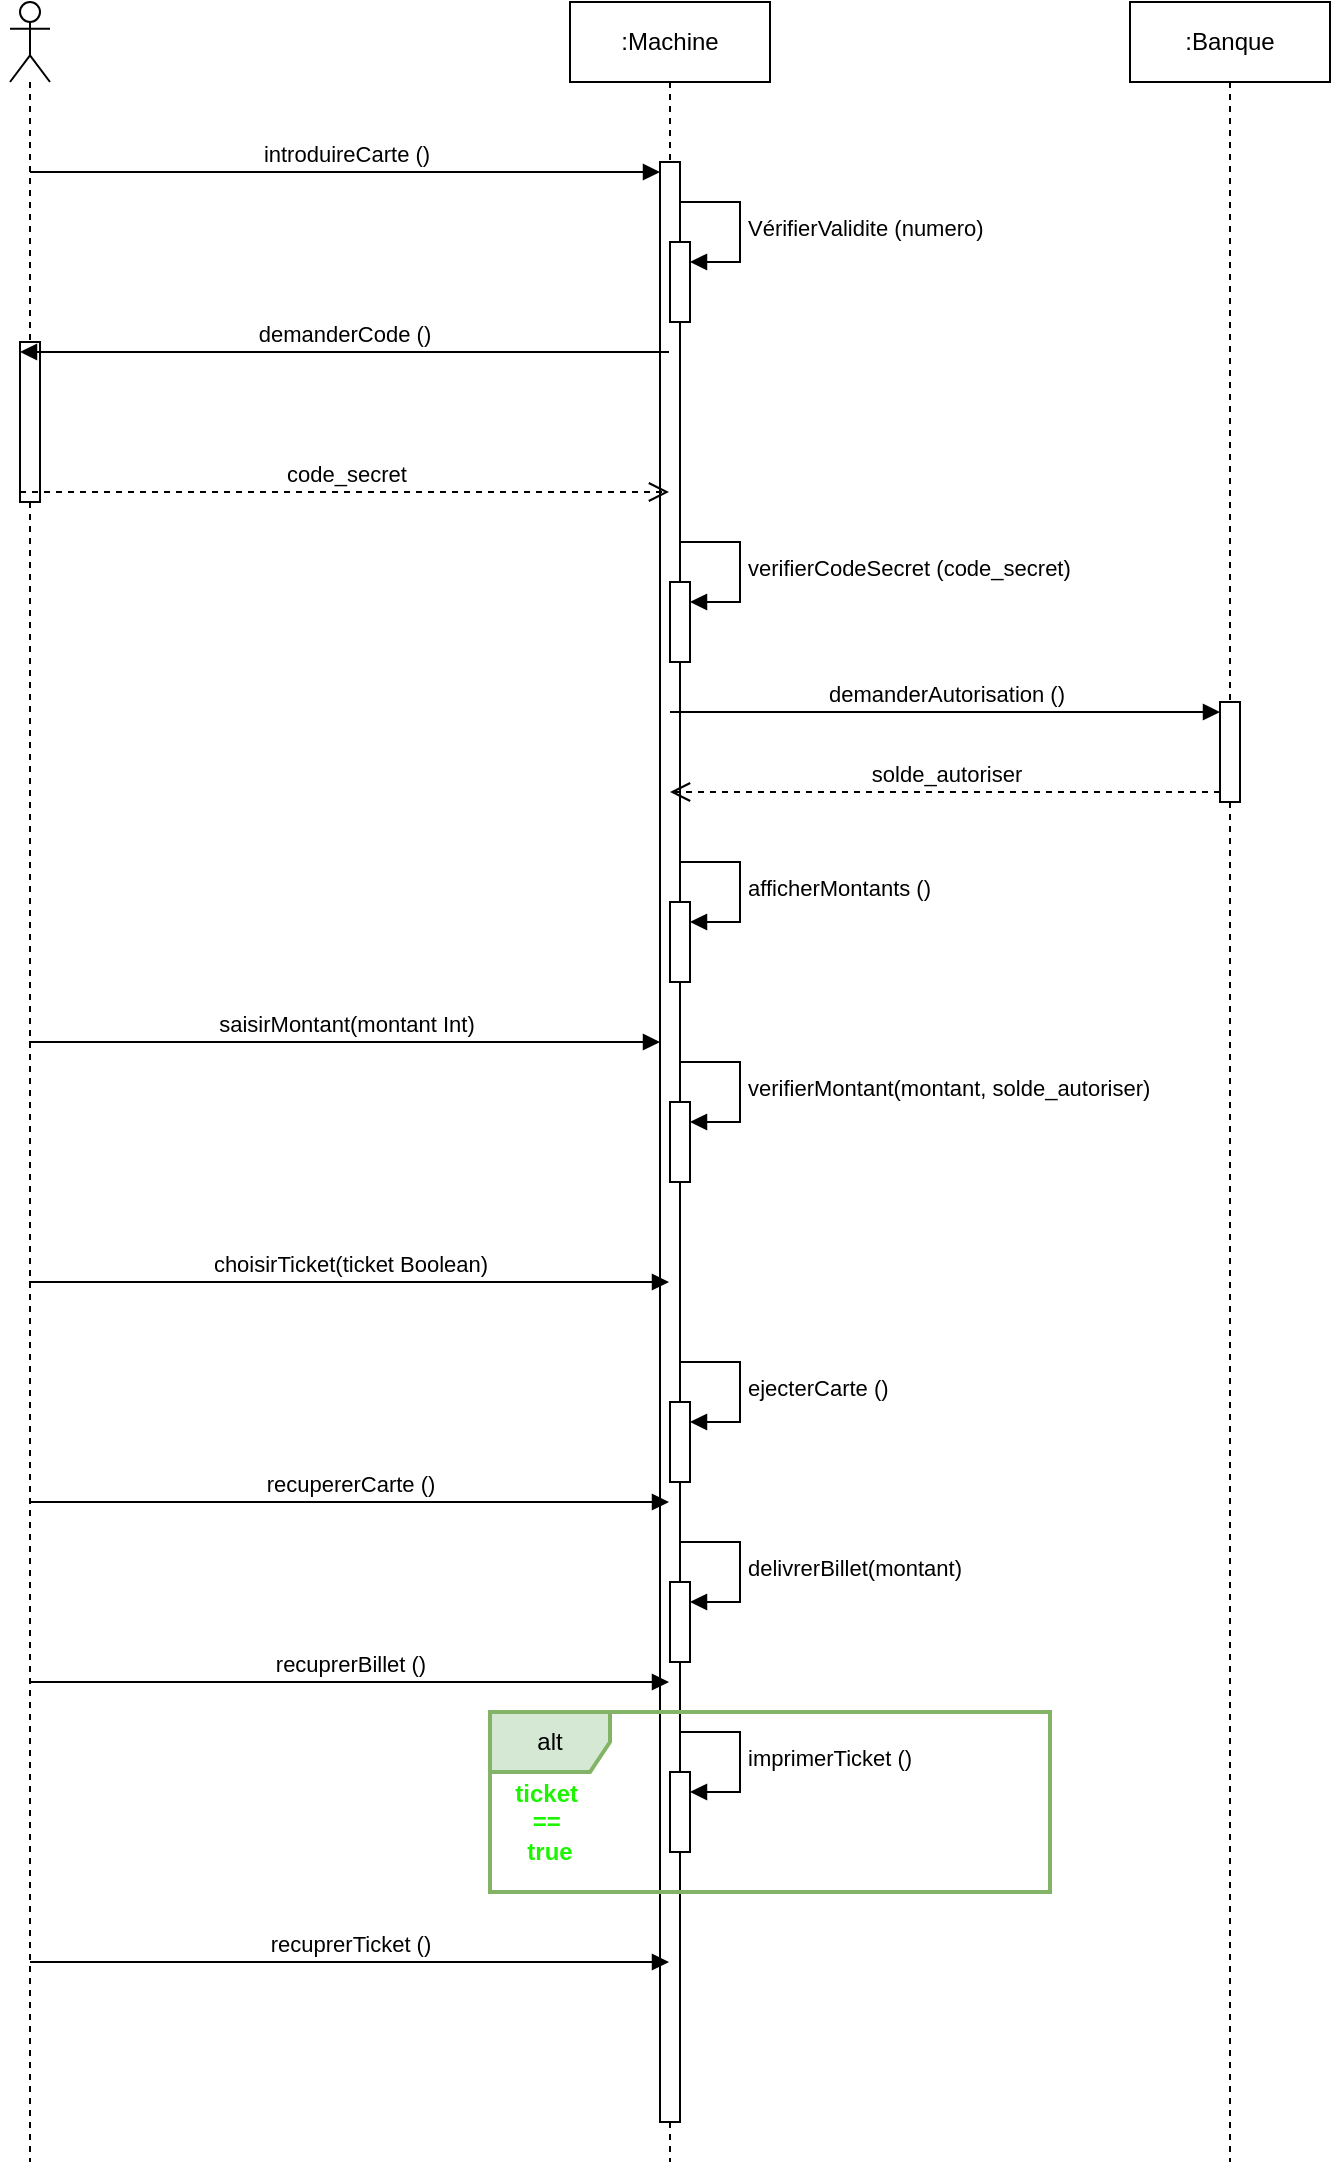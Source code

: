 <mxfile version="27.0.6">
  <diagram name="Page-1" id="tAxS5WnO4Zglxma8KiiK">
    <mxGraphModel dx="784" dy="1102" grid="1" gridSize="10" guides="1" tooltips="1" connect="1" arrows="1" fold="1" page="1" pageScale="1" pageWidth="827" pageHeight="1169" math="0" shadow="0">
      <root>
        <mxCell id="0" />
        <mxCell id="1" parent="0" />
        <mxCell id="MTxBIC-41gyzcu3u_ZrO-2" value="" style="shape=umlLifeline;perimeter=lifelinePerimeter;whiteSpace=wrap;html=1;container=1;dropTarget=0;collapsible=0;recursiveResize=0;outlineConnect=0;portConstraint=eastwest;newEdgeStyle={&quot;curved&quot;:0,&quot;rounded&quot;:0};participant=umlActor;" parent="1" vertex="1">
          <mxGeometry x="90" y="80" width="20" height="1080" as="geometry" />
        </mxCell>
        <mxCell id="MTxBIC-41gyzcu3u_ZrO-11" value="" style="html=1;points=[[0,0,0,0,5],[0,1,0,0,-5],[1,0,0,0,5],[1,1,0,0,-5]];perimeter=orthogonalPerimeter;outlineConnect=0;targetShapes=umlLifeline;portConstraint=eastwest;newEdgeStyle={&quot;curved&quot;:0,&quot;rounded&quot;:0};" parent="MTxBIC-41gyzcu3u_ZrO-2" vertex="1">
          <mxGeometry x="5" y="170" width="10" height="80" as="geometry" />
        </mxCell>
        <mxCell id="MTxBIC-41gyzcu3u_ZrO-3" value=":Machine" style="shape=umlLifeline;perimeter=lifelinePerimeter;whiteSpace=wrap;html=1;container=1;dropTarget=0;collapsible=0;recursiveResize=0;outlineConnect=0;portConstraint=eastwest;newEdgeStyle={&quot;curved&quot;:0,&quot;rounded&quot;:0};" parent="1" vertex="1">
          <mxGeometry x="370" y="80" width="100" height="1080" as="geometry" />
        </mxCell>
        <mxCell id="MTxBIC-41gyzcu3u_ZrO-8" value="" style="html=1;points=[[0,0,0,0,5],[0,1,0,0,-5],[1,0,0,0,5],[1,1,0,0,-5]];perimeter=orthogonalPerimeter;outlineConnect=0;targetShapes=umlLifeline;portConstraint=eastwest;newEdgeStyle={&quot;curved&quot;:0,&quot;rounded&quot;:0};" parent="MTxBIC-41gyzcu3u_ZrO-3" vertex="1">
          <mxGeometry x="45" y="80" width="10" height="980" as="geometry" />
        </mxCell>
        <mxCell id="MTxBIC-41gyzcu3u_ZrO-9" value="" style="html=1;points=[[0,0,0,0,5],[0,1,0,0,-5],[1,0,0,0,5],[1,1,0,0,-5]];perimeter=orthogonalPerimeter;outlineConnect=0;targetShapes=umlLifeline;portConstraint=eastwest;newEdgeStyle={&quot;curved&quot;:0,&quot;rounded&quot;:0};" parent="MTxBIC-41gyzcu3u_ZrO-3" vertex="1">
          <mxGeometry x="50" y="120" width="10" height="40" as="geometry" />
        </mxCell>
        <mxCell id="MTxBIC-41gyzcu3u_ZrO-10" value="VérifierValidite (numero)" style="html=1;align=left;spacingLeft=2;endArrow=block;rounded=0;edgeStyle=orthogonalEdgeStyle;curved=0;rounded=0;" parent="MTxBIC-41gyzcu3u_ZrO-3" target="MTxBIC-41gyzcu3u_ZrO-9" edge="1">
          <mxGeometry relative="1" as="geometry">
            <mxPoint x="55" y="100" as="sourcePoint" />
            <Array as="points">
              <mxPoint x="85" y="130" />
            </Array>
          </mxGeometry>
        </mxCell>
        <mxCell id="MTxBIC-41gyzcu3u_ZrO-14" value="" style="html=1;points=[[0,0,0,0,5],[0,1,0,0,-5],[1,0,0,0,5],[1,1,0,0,-5]];perimeter=orthogonalPerimeter;outlineConnect=0;targetShapes=umlLifeline;portConstraint=eastwest;newEdgeStyle={&quot;curved&quot;:0,&quot;rounded&quot;:0};" parent="MTxBIC-41gyzcu3u_ZrO-3" vertex="1">
          <mxGeometry x="50" y="290" width="10" height="40" as="geometry" />
        </mxCell>
        <mxCell id="MTxBIC-41gyzcu3u_ZrO-15" value="verifierCodeSecret (code_secret)" style="html=1;align=left;spacingLeft=2;endArrow=block;rounded=0;edgeStyle=orthogonalEdgeStyle;curved=0;rounded=0;" parent="MTxBIC-41gyzcu3u_ZrO-3" target="MTxBIC-41gyzcu3u_ZrO-14" edge="1">
          <mxGeometry relative="1" as="geometry">
            <mxPoint x="55" y="270" as="sourcePoint" />
            <Array as="points">
              <mxPoint x="85" y="300" />
            </Array>
          </mxGeometry>
        </mxCell>
        <mxCell id="MTxBIC-41gyzcu3u_ZrO-22" value="" style="html=1;points=[[0,0,0,0,5],[0,1,0,0,-5],[1,0,0,0,5],[1,1,0,0,-5]];perimeter=orthogonalPerimeter;outlineConnect=0;targetShapes=umlLifeline;portConstraint=eastwest;newEdgeStyle={&quot;curved&quot;:0,&quot;rounded&quot;:0};" parent="MTxBIC-41gyzcu3u_ZrO-3" vertex="1">
          <mxGeometry x="50" y="550" width="10" height="40" as="geometry" />
        </mxCell>
        <mxCell id="MTxBIC-41gyzcu3u_ZrO-23" value="verifierMontant(montant, solde_autoriser)&amp;nbsp;" style="html=1;align=left;spacingLeft=2;endArrow=block;rounded=0;edgeStyle=orthogonalEdgeStyle;curved=0;rounded=0;" parent="MTxBIC-41gyzcu3u_ZrO-3" target="MTxBIC-41gyzcu3u_ZrO-22" edge="1">
          <mxGeometry relative="1" as="geometry">
            <mxPoint x="55" y="530" as="sourcePoint" />
            <Array as="points">
              <mxPoint x="85" y="560" />
            </Array>
          </mxGeometry>
        </mxCell>
        <mxCell id="MTxBIC-41gyzcu3u_ZrO-28" value="" style="html=1;points=[[0,0,0,0,5],[0,1,0,0,-5],[1,0,0,0,5],[1,1,0,0,-5]];perimeter=orthogonalPerimeter;outlineConnect=0;targetShapes=umlLifeline;portConstraint=eastwest;newEdgeStyle={&quot;curved&quot;:0,&quot;rounded&quot;:0};" parent="MTxBIC-41gyzcu3u_ZrO-3" vertex="1">
          <mxGeometry x="50" y="885" width="10" height="40" as="geometry" />
        </mxCell>
        <mxCell id="MTxBIC-41gyzcu3u_ZrO-29" value="imprimerTicket ()" style="html=1;align=left;spacingLeft=2;endArrow=block;rounded=0;edgeStyle=orthogonalEdgeStyle;curved=0;rounded=0;" parent="MTxBIC-41gyzcu3u_ZrO-3" target="MTxBIC-41gyzcu3u_ZrO-28" edge="1">
          <mxGeometry relative="1" as="geometry">
            <mxPoint x="55" y="865" as="sourcePoint" />
            <Array as="points">
              <mxPoint x="85" y="895" />
            </Array>
          </mxGeometry>
        </mxCell>
        <mxCell id="MTxBIC-41gyzcu3u_ZrO-32" value="" style="html=1;points=[[0,0,0,0,5],[0,1,0,0,-5],[1,0,0,0,5],[1,1,0,0,-5]];perimeter=orthogonalPerimeter;outlineConnect=0;targetShapes=umlLifeline;portConstraint=eastwest;newEdgeStyle={&quot;curved&quot;:0,&quot;rounded&quot;:0};" parent="MTxBIC-41gyzcu3u_ZrO-3" vertex="1">
          <mxGeometry x="50" y="700" width="10" height="40" as="geometry" />
        </mxCell>
        <mxCell id="MTxBIC-41gyzcu3u_ZrO-33" value="ejecterCarte ()" style="html=1;align=left;spacingLeft=2;endArrow=block;rounded=0;edgeStyle=orthogonalEdgeStyle;curved=0;rounded=0;" parent="MTxBIC-41gyzcu3u_ZrO-3" target="MTxBIC-41gyzcu3u_ZrO-32" edge="1">
          <mxGeometry relative="1" as="geometry">
            <mxPoint x="55" y="680" as="sourcePoint" />
            <Array as="points">
              <mxPoint x="85" y="710" />
            </Array>
          </mxGeometry>
        </mxCell>
        <mxCell id="0fCRNWsEfyekTMdkp-KH-1" value="" style="html=1;points=[[0,0,0,0,5],[0,1,0,0,-5],[1,0,0,0,5],[1,1,0,0,-5]];perimeter=orthogonalPerimeter;outlineConnect=0;targetShapes=umlLifeline;portConstraint=eastwest;newEdgeStyle={&quot;curved&quot;:0,&quot;rounded&quot;:0};" vertex="1" parent="MTxBIC-41gyzcu3u_ZrO-3">
          <mxGeometry x="50" y="790" width="10" height="40" as="geometry" />
        </mxCell>
        <mxCell id="0fCRNWsEfyekTMdkp-KH-2" value="delivrerBillet(montant)" style="html=1;align=left;spacingLeft=2;endArrow=block;rounded=0;edgeStyle=orthogonalEdgeStyle;curved=0;rounded=0;" edge="1" target="0fCRNWsEfyekTMdkp-KH-1" parent="MTxBIC-41gyzcu3u_ZrO-3">
          <mxGeometry relative="1" as="geometry">
            <mxPoint x="55" y="770" as="sourcePoint" />
            <Array as="points">
              <mxPoint x="85" y="800" />
            </Array>
          </mxGeometry>
        </mxCell>
        <mxCell id="0fCRNWsEfyekTMdkp-KH-5" value="" style="html=1;points=[[0,0,0,0,5],[0,1,0,0,-5],[1,0,0,0,5],[1,1,0,0,-5]];perimeter=orthogonalPerimeter;outlineConnect=0;targetShapes=umlLifeline;portConstraint=eastwest;newEdgeStyle={&quot;curved&quot;:0,&quot;rounded&quot;:0};" vertex="1" parent="MTxBIC-41gyzcu3u_ZrO-3">
          <mxGeometry x="50" y="450" width="10" height="40" as="geometry" />
        </mxCell>
        <mxCell id="0fCRNWsEfyekTMdkp-KH-6" value="afficherMontants ()" style="html=1;align=left;spacingLeft=2;endArrow=block;rounded=0;edgeStyle=orthogonalEdgeStyle;curved=0;rounded=0;" edge="1" target="0fCRNWsEfyekTMdkp-KH-5" parent="MTxBIC-41gyzcu3u_ZrO-3">
          <mxGeometry relative="1" as="geometry">
            <mxPoint x="55" y="430" as="sourcePoint" />
            <Array as="points">
              <mxPoint x="85" y="460" />
            </Array>
          </mxGeometry>
        </mxCell>
        <mxCell id="MTxBIC-41gyzcu3u_ZrO-5" value=":Banque" style="shape=umlLifeline;perimeter=lifelinePerimeter;whiteSpace=wrap;html=1;container=1;dropTarget=0;collapsible=0;recursiveResize=0;outlineConnect=0;portConstraint=eastwest;newEdgeStyle={&quot;curved&quot;:0,&quot;rounded&quot;:0};" parent="1" vertex="1">
          <mxGeometry x="650" y="80" width="100" height="1080" as="geometry" />
        </mxCell>
        <mxCell id="MTxBIC-41gyzcu3u_ZrO-18" value="" style="html=1;points=[[0,0,0,0,5],[0,1,0,0,-5],[1,0,0,0,5],[1,1,0,0,-5]];perimeter=orthogonalPerimeter;outlineConnect=0;targetShapes=umlLifeline;portConstraint=eastwest;newEdgeStyle={&quot;curved&quot;:0,&quot;rounded&quot;:0};" parent="MTxBIC-41gyzcu3u_ZrO-5" vertex="1">
          <mxGeometry x="45" y="350" width="10" height="50" as="geometry" />
        </mxCell>
        <mxCell id="MTxBIC-41gyzcu3u_ZrO-7" value="introduireCarte ()" style="html=1;verticalAlign=bottom;endArrow=block;curved=0;rounded=0;entryX=0;entryY=0;entryDx=0;entryDy=5;entryPerimeter=0;" parent="1" source="MTxBIC-41gyzcu3u_ZrO-2" target="MTxBIC-41gyzcu3u_ZrO-8" edge="1">
          <mxGeometry width="80" relative="1" as="geometry">
            <mxPoint x="170" y="220" as="sourcePoint" />
            <mxPoint x="335" y="205" as="targetPoint" />
          </mxGeometry>
        </mxCell>
        <mxCell id="MTxBIC-41gyzcu3u_ZrO-12" value="demanderCode ()" style="html=1;verticalAlign=bottom;endArrow=block;curved=0;rounded=0;entryX=0;entryY=0;entryDx=0;entryDy=5;" parent="1" source="MTxBIC-41gyzcu3u_ZrO-3" target="MTxBIC-41gyzcu3u_ZrO-11" edge="1">
          <mxGeometry relative="1" as="geometry">
            <mxPoint x="160" y="255" as="sourcePoint" />
          </mxGeometry>
        </mxCell>
        <mxCell id="MTxBIC-41gyzcu3u_ZrO-13" value="code_secret" style="html=1;verticalAlign=bottom;endArrow=open;dashed=1;endSize=8;curved=0;rounded=0;exitX=0;exitY=1;exitDx=0;exitDy=-5;" parent="1" source="MTxBIC-41gyzcu3u_ZrO-11" target="MTxBIC-41gyzcu3u_ZrO-3" edge="1">
          <mxGeometry relative="1" as="geometry">
            <mxPoint x="160" y="325" as="targetPoint" />
          </mxGeometry>
        </mxCell>
        <mxCell id="MTxBIC-41gyzcu3u_ZrO-19" value="demanderAutorisation ()" style="html=1;verticalAlign=bottom;endArrow=block;curved=0;rounded=0;entryX=0;entryY=0;entryDx=0;entryDy=5;" parent="1" source="MTxBIC-41gyzcu3u_ZrO-3" target="MTxBIC-41gyzcu3u_ZrO-18" edge="1">
          <mxGeometry relative="1" as="geometry">
            <mxPoint x="580" y="435" as="sourcePoint" />
          </mxGeometry>
        </mxCell>
        <mxCell id="MTxBIC-41gyzcu3u_ZrO-20" value="solde_autoriser" style="html=1;verticalAlign=bottom;endArrow=open;dashed=1;endSize=8;curved=0;rounded=0;exitX=0;exitY=1;exitDx=0;exitDy=-5;" parent="1" source="MTxBIC-41gyzcu3u_ZrO-18" target="MTxBIC-41gyzcu3u_ZrO-3" edge="1">
          <mxGeometry relative="1" as="geometry">
            <mxPoint x="580" y="505" as="targetPoint" />
          </mxGeometry>
        </mxCell>
        <mxCell id="MTxBIC-41gyzcu3u_ZrO-21" value="saisirMontant(montant Int)" style="html=1;verticalAlign=bottom;endArrow=block;curved=0;rounded=0;" parent="1" edge="1">
          <mxGeometry width="80" relative="1" as="geometry">
            <mxPoint x="99.5" y="600" as="sourcePoint" />
            <mxPoint x="415" y="600" as="targetPoint" />
          </mxGeometry>
        </mxCell>
        <mxCell id="MTxBIC-41gyzcu3u_ZrO-25" value="choisirTicket(ticket Boolean)" style="html=1;verticalAlign=bottom;endArrow=block;curved=0;rounded=0;" parent="1" edge="1">
          <mxGeometry width="80" relative="1" as="geometry">
            <mxPoint x="99.5" y="720" as="sourcePoint" />
            <mxPoint x="419.5" y="720" as="targetPoint" />
          </mxGeometry>
        </mxCell>
        <mxCell id="MTxBIC-41gyzcu3u_ZrO-30" value="alt" style="shape=umlFrame;whiteSpace=wrap;html=1;pointerEvents=0;fillColor=#d5e8d4;strokeColor=#82b366;strokeWidth=2;" parent="1" vertex="1">
          <mxGeometry x="330" y="935" width="280" height="90" as="geometry" />
        </mxCell>
        <mxCell id="MTxBIC-41gyzcu3u_ZrO-31" value="&lt;font style=&quot;color: light-dark(rgb(29, 245, 0), rgb(237, 237, 237));&quot;&gt;&lt;b&gt;ticket&amp;nbsp;&lt;/b&gt;&lt;/font&gt;&lt;div&gt;&lt;font style=&quot;color: light-dark(rgb(29, 245, 0), rgb(237, 237, 237));&quot;&gt;&lt;b&gt;==&amp;nbsp;&lt;/b&gt;&lt;/font&gt;&lt;/div&gt;&lt;div&gt;&lt;font style=&quot;color: light-dark(rgb(29, 245, 0), rgb(237, 237, 237));&quot;&gt;&lt;b&gt;true&lt;/b&gt;&lt;/font&gt;&lt;/div&gt;" style="text;html=1;align=center;verticalAlign=middle;whiteSpace=wrap;rounded=0;" parent="1" vertex="1">
          <mxGeometry x="330" y="975" width="60" height="30" as="geometry" />
        </mxCell>
        <mxCell id="MTxBIC-41gyzcu3u_ZrO-35" value="recupererCarte ()" style="html=1;verticalAlign=bottom;endArrow=block;curved=0;rounded=0;" parent="1" edge="1">
          <mxGeometry width="80" relative="1" as="geometry">
            <mxPoint x="99.5" y="830" as="sourcePoint" />
            <mxPoint x="419.5" y="830" as="targetPoint" />
          </mxGeometry>
        </mxCell>
        <mxCell id="0fCRNWsEfyekTMdkp-KH-3" value="recuprerBillet ()" style="html=1;verticalAlign=bottom;endArrow=block;curved=0;rounded=0;" edge="1" parent="1">
          <mxGeometry width="80" relative="1" as="geometry">
            <mxPoint x="100" y="920" as="sourcePoint" />
            <mxPoint x="419.5" y="920" as="targetPoint" />
          </mxGeometry>
        </mxCell>
        <mxCell id="0fCRNWsEfyekTMdkp-KH-4" value="recuprerTicket ()" style="html=1;verticalAlign=bottom;endArrow=block;curved=0;rounded=0;" edge="1" parent="1">
          <mxGeometry width="80" relative="1" as="geometry">
            <mxPoint x="100" y="1060" as="sourcePoint" />
            <mxPoint x="419.5" y="1060" as="targetPoint" />
          </mxGeometry>
        </mxCell>
      </root>
    </mxGraphModel>
  </diagram>
</mxfile>

